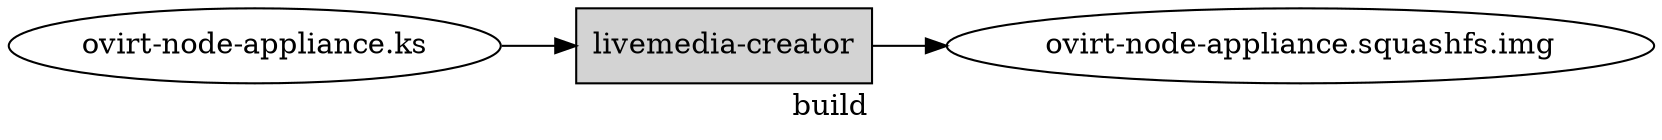 
digraph G {
	label="build"
	rankdir=LR

	ks [label="ovirt-node-appliance.ks"]
	lmc [label="livemedia-creator" shape=box style=filled]
	squashfs [label="ovirt-node-appliance.squashfs.img"]

	ks -> lmc -> squashfs
}
